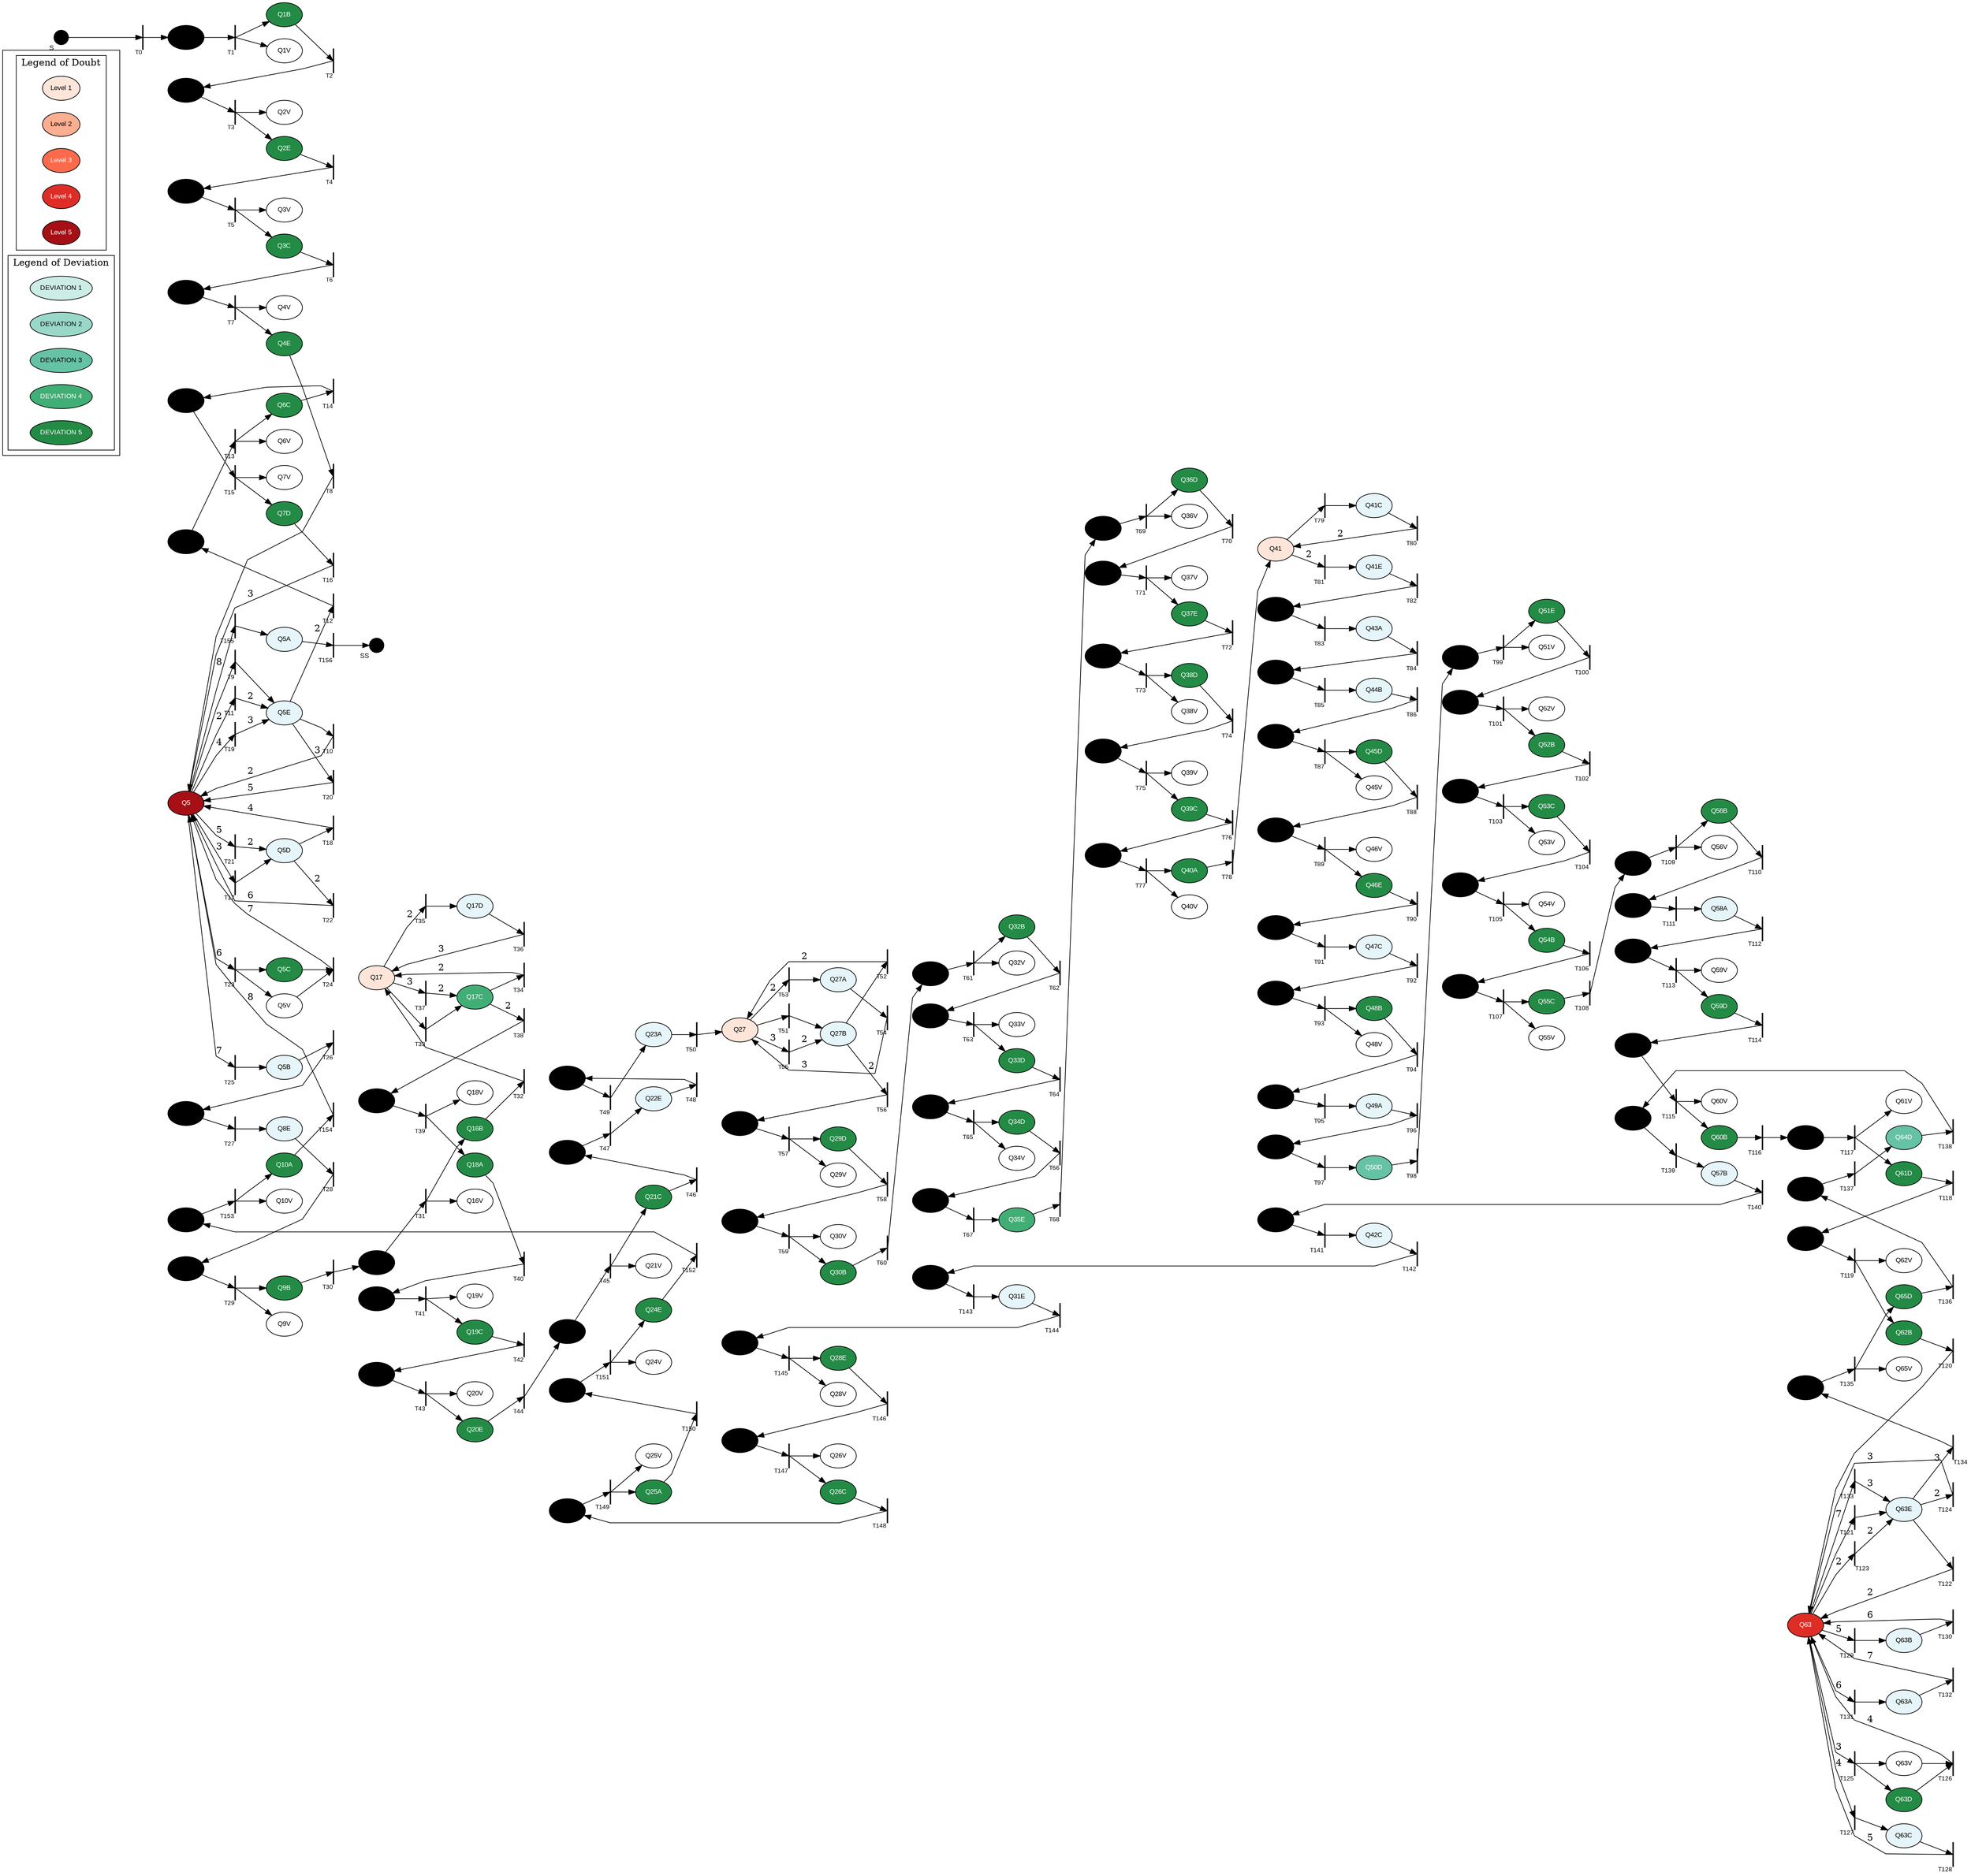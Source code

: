 digraph G { rankdir=LR; splines=polyline;
node[style=filled; fontsize=10; fontname=Arial; fontcolor=black; fillcolor=white; colorscheme=bugn9];
subgraph cluster_0{subgraph cluster_1{ label="Legend of Doubt"
"Level 1"[colorscheme=reds5; fillcolor=1;]
"Level 2"[colorscheme=reds5; fillcolor=2;]
"Level 3"[colorscheme=reds5; fillcolor=3; fontcolor=white;]
"Level 4"[colorscheme=reds5; fillcolor=4; fontcolor=white;]
"Level 5"[colorscheme=reds5; fillcolor=5; fontcolor=white;]
}
subgraph cluster_2{ label="Legend of Deviation"
"DEVIATION 1"[fillcolor=3;];
"DEVIATION 2"[fillcolor=4;];
"DEVIATION 3"[fillcolor=5;];
"DEVIATION 4"[fillcolor=6; fontcolor=white;];
"DEVIATION 5"[fillcolor=7; fontcolor=white;];
}}
"S"[fillcolor=black; shape=point; width=0.3; xlabel="S";];"Q1"[colorscheme="reds5"; fillcolor=0; ]; "Q1B"[fillcolor=7; fontcolor=white;]; "Q2"[colorscheme="reds5"; fillcolor=0; ]; "Q2E"[fillcolor=7; fontcolor=white;]; "Q3"[colorscheme="reds5"; fillcolor=0; ]; "Q3C"[fillcolor=7; fontcolor=white;]; "Q4"[colorscheme="reds5"; fillcolor=0; ]; "Q4E"[fillcolor=7; fontcolor=white;]; "Q5"[colorscheme="reds5"; fillcolor=5; fontcolor=white;]; "Q5E"[fillcolor=2; ]; "Q6"[colorscheme="reds5"; fillcolor=0; ]; "Q6C"[fillcolor=7; fontcolor=white;]; "Q7"[colorscheme="reds5"; fillcolor=0; ]; "Q7D"[fillcolor=7; fontcolor=white;]; "Q5D"[fillcolor=2; ]; "Q5C"[fillcolor=7; fontcolor=white;]; "Q5B"[fillcolor=2; ]; "Q8"[colorscheme="reds5"; fillcolor=0; ]; "Q8E"[fillcolor=2; ]; "Q9"[colorscheme="reds5"; fillcolor=0; ]; "Q9B"[fillcolor=7; fontcolor=white;]; "Q16"[colorscheme="reds5"; fillcolor=0; ]; "Q16B"[fillcolor=7; fontcolor=white;]; "Q17"[colorscheme="reds5"; fillcolor=1; ]; "Q17C"[fillcolor=6; fontcolor=white;]; "Q17D"[fillcolor=2; ]; "Q18"[colorscheme="reds5"; fillcolor=0; ]; "Q18A"[fillcolor=7; fontcolor=white;]; "Q19"[colorscheme="reds5"; fillcolor=0; ]; "Q19C"[fillcolor=7; fontcolor=white;]; "Q20"[colorscheme="reds5"; fillcolor=0; ]; "Q20E"[fillcolor=7; fontcolor=white;]; "Q21"[colorscheme="reds5"; fillcolor=0; ]; "Q21C"[fillcolor=7; fontcolor=white;]; "Q22"[colorscheme="reds5"; fillcolor=0; ]; "Q22E"[fillcolor=2; ]; "Q23"[colorscheme="reds5"; fillcolor=0; ]; "Q23A"[fillcolor=2; ]; "Q27"[colorscheme="reds5"; fillcolor=1; ]; "Q27B"[fillcolor=2; ]; "Q27A"[fillcolor=2; ]; "Q29"[colorscheme="reds5"; fillcolor=0; ]; "Q29D"[fillcolor=7; fontcolor=white;]; "Q30"[colorscheme="reds5"; fillcolor=0; ]; "Q30B"[fillcolor=7; fontcolor=white;]; "Q32"[colorscheme="reds5"; fillcolor=0; ]; "Q32B"[fillcolor=7; fontcolor=white;]; "Q33"[colorscheme="reds5"; fillcolor=0; ]; "Q33D"[fillcolor=7; fontcolor=white;]; "Q34"[colorscheme="reds5"; fillcolor=0; ]; "Q34D"[fillcolor=7; fontcolor=white;]; "Q35"[colorscheme="reds5"; fillcolor=0; ]; "Q35E"[fillcolor=6; fontcolor=white;]; "Q36"[colorscheme="reds5"; fillcolor=0; ]; "Q36D"[fillcolor=7; fontcolor=white;]; "Q37"[colorscheme="reds5"; fillcolor=0; ]; "Q37E"[fillcolor=7; fontcolor=white;]; "Q38"[colorscheme="reds5"; fillcolor=0; ]; "Q38D"[fillcolor=7; fontcolor=white;]; "Q39"[colorscheme="reds5"; fillcolor=0; ]; "Q39C"[fillcolor=7; fontcolor=white;]; "Q40"[colorscheme="reds5"; fillcolor=0; ]; "Q40A"[fillcolor=7; fontcolor=white;]; "Q41"[colorscheme="reds5"; fillcolor=1; ]; "Q41C"[fillcolor=2; ]; "Q41E"[fillcolor=2; ]; "Q43"[colorscheme="reds5"; fillcolor=0; ]; "Q43A"[fillcolor=2; ]; "Q44"[colorscheme="reds5"; fillcolor=0; ]; "Q44B"[fillcolor=2; ]; "Q45"[colorscheme="reds5"; fillcolor=0; ]; "Q45D"[fillcolor=7; fontcolor=white;]; "Q46"[colorscheme="reds5"; fillcolor=0; ]; "Q46E"[fillcolor=7; fontcolor=white;]; "Q47"[colorscheme="reds5"; fillcolor=0; ]; "Q47C"[fillcolor=2; ]; "Q48"[colorscheme="reds5"; fillcolor=0; ]; "Q48B"[fillcolor=7; fontcolor=white;]; "Q49"[colorscheme="reds5"; fillcolor=0; ]; "Q49A"[fillcolor=2; ]; "Q50"[colorscheme="reds5"; fillcolor=0; ]; "Q50D"[fillcolor=5; fontcolor=white;]; "Q51"[colorscheme="reds5"; fillcolor=0; ]; "Q51E"[fillcolor=7; fontcolor=white;]; "Q52"[colorscheme="reds5"; fillcolor=0; ]; "Q52B"[fillcolor=7; fontcolor=white;]; "Q53"[colorscheme="reds5"; fillcolor=0; ]; "Q53C"[fillcolor=7; fontcolor=white;]; "Q54"[colorscheme="reds5"; fillcolor=0; ]; "Q54B"[fillcolor=7; fontcolor=white;]; "Q55"[colorscheme="reds5"; fillcolor=0; ]; "Q55C"[fillcolor=7; fontcolor=white;]; "Q56"[colorscheme="reds5"; fillcolor=0; ]; "Q56B"[fillcolor=7; fontcolor=white;]; "Q58"[colorscheme="reds5"; fillcolor=0; ]; "Q58A"[fillcolor=2; ]; "Q59"[colorscheme="reds5"; fillcolor=0; ]; "Q59D"[fillcolor=7; fontcolor=white;]; "Q60"[colorscheme="reds5"; fillcolor=0; ]; "Q60B"[fillcolor=7; fontcolor=white;]; "Q61"[colorscheme="reds5"; fillcolor=0; ]; "Q61D"[fillcolor=7; fontcolor=white;]; "Q62"[colorscheme="reds5"; fillcolor=0; ]; "Q62B"[fillcolor=7; fontcolor=white;]; "Q63"[colorscheme="reds5"; fillcolor=4; fontcolor=white;]; "Q63E"[fillcolor=2; ]; "Q63D"[fillcolor=7; fontcolor=white;]; "Q63C"[fillcolor=2; ]; "Q63B"[fillcolor=2; ]; "Q63A"[fillcolor=2; ]; "Q65"[colorscheme="reds5"; fillcolor=0; ]; "Q65D"[fillcolor=7; fontcolor=white;]; "Q64"[colorscheme="reds5"; fillcolor=0; ]; "Q64D"[fillcolor=5; fontcolor=white;]; "Q57"[colorscheme="reds5"; fillcolor=0; ]; "Q57B"[fillcolor=2; ]; "Q42"[colorscheme="reds5"; fillcolor=0; ]; "Q42C"[fillcolor=2; ]; "Q31"[colorscheme="reds5"; fillcolor=0; ]; "Q31E"[fillcolor=2; ]; "Q28"[colorscheme="reds5"; fillcolor=0; ]; "Q28E"[fillcolor=7; fontcolor=white;]; "Q26"[colorscheme="reds5"; fillcolor=0; ]; "Q26C"[fillcolor=7; fontcolor=white;]; "Q25"[colorscheme="reds5"; fillcolor=0; ]; "Q25A"[fillcolor=7; fontcolor=white;]; "Q24"[colorscheme="reds5"; fillcolor=0; ]; "Q24E"[fillcolor=7; fontcolor=white;]; "Q10"[colorscheme="reds5"; fillcolor=0; ]; "Q10A"[fillcolor=7; fontcolor=white;]; "Q5A"[fillcolor=2; ]; "SS"[fillcolor=black; shape=point; width=0.3; xlabel="SS";];"T0"[fillcolor=black; shape=box; label=""; width=0.01; fontsize=9; xlabel="T0"]; "T1"[fillcolor=black; shape=box; label=""; width=0.01; fontsize=9; xlabel="T1"]; "T2"[fillcolor=black; shape=box; label=""; width=0.01; fontsize=9; xlabel="T2"]; "T3"[fillcolor=black; shape=box; label=""; width=0.01; fontsize=9; xlabel="T3"]; "T4"[fillcolor=black; shape=box; label=""; width=0.01; fontsize=9; xlabel="T4"]; "T5"[fillcolor=black; shape=box; label=""; width=0.01; fontsize=9; xlabel="T5"]; "T6"[fillcolor=black; shape=box; label=""; width=0.01; fontsize=9; xlabel="T6"]; "T7"[fillcolor=black; shape=box; label=""; width=0.01; fontsize=9; xlabel="T7"]; "T8"[fillcolor=black; shape=box; label=""; width=0.01; fontsize=9; xlabel="T8"]; "T9"[fillcolor=black; shape=box; label=""; width=0.01; fontsize=9; xlabel="T9"]; "T10"[fillcolor=black; shape=box; label=""; width=0.01; fontsize=9; xlabel="T10"]; "T11"[fillcolor=black; shape=box; label=""; width=0.01; fontsize=9; xlabel="T11"]; "T12"[fillcolor=black; shape=box; label=""; width=0.01; fontsize=9; xlabel="T12"]; "T13"[fillcolor=black; shape=box; label=""; width=0.01; fontsize=9; xlabel="T13"]; "T14"[fillcolor=black; shape=box; label=""; width=0.01; fontsize=9; xlabel="T14"]; "T15"[fillcolor=black; shape=box; label=""; width=0.01; fontsize=9; xlabel="T15"]; "T16"[fillcolor=black; shape=box; label=""; width=0.01; fontsize=9; xlabel="T16"]; "T17"[fillcolor=black; shape=box; label=""; width=0.01; fontsize=9; xlabel="T17"]; "T18"[fillcolor=black; shape=box; label=""; width=0.01; fontsize=9; xlabel="T18"]; "T19"[fillcolor=black; shape=box; label=""; width=0.01; fontsize=9; xlabel="T19"]; "T20"[fillcolor=black; shape=box; label=""; width=0.01; fontsize=9; xlabel="T20"]; "T21"[fillcolor=black; shape=box; label=""; width=0.01; fontsize=9; xlabel="T21"]; "T22"[fillcolor=black; shape=box; label=""; width=0.01; fontsize=9; xlabel="T22"]; "T23"[fillcolor=black; shape=box; label=""; width=0.01; fontsize=9; xlabel="T23"]; "T24"[fillcolor=black; shape=box; label=""; width=0.01; fontsize=9; xlabel="T24"]; "T25"[fillcolor=black; shape=box; label=""; width=0.01; fontsize=9; xlabel="T25"]; "T26"[fillcolor=black; shape=box; label=""; width=0.01; fontsize=9; xlabel="T26"]; "T27"[fillcolor=black; shape=box; label=""; width=0.01; fontsize=9; xlabel="T27"]; "T28"[fillcolor=black; shape=box; label=""; width=0.01; fontsize=9; xlabel="T28"]; "T29"[fillcolor=black; shape=box; label=""; width=0.01; fontsize=9; xlabel="T29"]; "T30"[fillcolor=black; shape=box; label=""; width=0.01; fontsize=9; xlabel="T30"]; "T31"[fillcolor=black; shape=box; label=""; width=0.01; fontsize=9; xlabel="T31"]; "T32"[fillcolor=black; shape=box; label=""; width=0.01; fontsize=9; xlabel="T32"]; "T33"[fillcolor=black; shape=box; label=""; width=0.01; fontsize=9; xlabel="T33"]; "T34"[fillcolor=black; shape=box; label=""; width=0.01; fontsize=9; xlabel="T34"]; "T35"[fillcolor=black; shape=box; label=""; width=0.01; fontsize=9; xlabel="T35"]; "T36"[fillcolor=black; shape=box; label=""; width=0.01; fontsize=9; xlabel="T36"]; "T37"[fillcolor=black; shape=box; label=""; width=0.01; fontsize=9; xlabel="T37"]; "T38"[fillcolor=black; shape=box; label=""; width=0.01; fontsize=9; xlabel="T38"]; "T39"[fillcolor=black; shape=box; label=""; width=0.01; fontsize=9; xlabel="T39"]; "T40"[fillcolor=black; shape=box; label=""; width=0.01; fontsize=9; xlabel="T40"]; "T41"[fillcolor=black; shape=box; label=""; width=0.01; fontsize=9; xlabel="T41"]; "T42"[fillcolor=black; shape=box; label=""; width=0.01; fontsize=9; xlabel="T42"]; "T43"[fillcolor=black; shape=box; label=""; width=0.01; fontsize=9; xlabel="T43"]; "T44"[fillcolor=black; shape=box; label=""; width=0.01; fontsize=9; xlabel="T44"]; "T45"[fillcolor=black; shape=box; label=""; width=0.01; fontsize=9; xlabel="T45"]; "T46"[fillcolor=black; shape=box; label=""; width=0.01; fontsize=9; xlabel="T46"]; "T47"[fillcolor=black; shape=box; label=""; width=0.01; fontsize=9; xlabel="T47"]; "T48"[fillcolor=black; shape=box; label=""; width=0.01; fontsize=9; xlabel="T48"]; "T49"[fillcolor=black; shape=box; label=""; width=0.01; fontsize=9; xlabel="T49"]; "T50"[fillcolor=black; shape=box; label=""; width=0.01; fontsize=9; xlabel="T50"]; "T51"[fillcolor=black; shape=box; label=""; width=0.01; fontsize=9; xlabel="T51"]; "T52"[fillcolor=black; shape=box; label=""; width=0.01; fontsize=9; xlabel="T52"]; "T53"[fillcolor=black; shape=box; label=""; width=0.01; fontsize=9; xlabel="T53"]; "T54"[fillcolor=black; shape=box; label=""; width=0.01; fontsize=9; xlabel="T54"]; "T55"[fillcolor=black; shape=box; label=""; width=0.01; fontsize=9; xlabel="T55"]; "T56"[fillcolor=black; shape=box; label=""; width=0.01; fontsize=9; xlabel="T56"]; "T57"[fillcolor=black; shape=box; label=""; width=0.01; fontsize=9; xlabel="T57"]; "T58"[fillcolor=black; shape=box; label=""; width=0.01; fontsize=9; xlabel="T58"]; "T59"[fillcolor=black; shape=box; label=""; width=0.01; fontsize=9; xlabel="T59"]; "T60"[fillcolor=black; shape=box; label=""; width=0.01; fontsize=9; xlabel="T60"]; "T61"[fillcolor=black; shape=box; label=""; width=0.01; fontsize=9; xlabel="T61"]; "T62"[fillcolor=black; shape=box; label=""; width=0.01; fontsize=9; xlabel="T62"]; "T63"[fillcolor=black; shape=box; label=""; width=0.01; fontsize=9; xlabel="T63"]; "T64"[fillcolor=black; shape=box; label=""; width=0.01; fontsize=9; xlabel="T64"]; "T65"[fillcolor=black; shape=box; label=""; width=0.01; fontsize=9; xlabel="T65"]; "T66"[fillcolor=black; shape=box; label=""; width=0.01; fontsize=9; xlabel="T66"]; "T67"[fillcolor=black; shape=box; label=""; width=0.01; fontsize=9; xlabel="T67"]; "T68"[fillcolor=black; shape=box; label=""; width=0.01; fontsize=9; xlabel="T68"]; "T69"[fillcolor=black; shape=box; label=""; width=0.01; fontsize=9; xlabel="T69"]; "T70"[fillcolor=black; shape=box; label=""; width=0.01; fontsize=9; xlabel="T70"]; "T71"[fillcolor=black; shape=box; label=""; width=0.01; fontsize=9; xlabel="T71"]; "T72"[fillcolor=black; shape=box; label=""; width=0.01; fontsize=9; xlabel="T72"]; "T73"[fillcolor=black; shape=box; label=""; width=0.01; fontsize=9; xlabel="T73"]; "T74"[fillcolor=black; shape=box; label=""; width=0.01; fontsize=9; xlabel="T74"]; "T75"[fillcolor=black; shape=box; label=""; width=0.01; fontsize=9; xlabel="T75"]; "T76"[fillcolor=black; shape=box; label=""; width=0.01; fontsize=9; xlabel="T76"]; "T77"[fillcolor=black; shape=box; label=""; width=0.01; fontsize=9; xlabel="T77"]; "T78"[fillcolor=black; shape=box; label=""; width=0.01; fontsize=9; xlabel="T78"]; "T79"[fillcolor=black; shape=box; label=""; width=0.01; fontsize=9; xlabel="T79"]; "T80"[fillcolor=black; shape=box; label=""; width=0.01; fontsize=9; xlabel="T80"]; "T81"[fillcolor=black; shape=box; label=""; width=0.01; fontsize=9; xlabel="T81"]; "T82"[fillcolor=black; shape=box; label=""; width=0.01; fontsize=9; xlabel="T82"]; "T83"[fillcolor=black; shape=box; label=""; width=0.01; fontsize=9; xlabel="T83"]; "T84"[fillcolor=black; shape=box; label=""; width=0.01; fontsize=9; xlabel="T84"]; "T85"[fillcolor=black; shape=box; label=""; width=0.01; fontsize=9; xlabel="T85"]; "T86"[fillcolor=black; shape=box; label=""; width=0.01; fontsize=9; xlabel="T86"]; "T87"[fillcolor=black; shape=box; label=""; width=0.01; fontsize=9; xlabel="T87"]; "T88"[fillcolor=black; shape=box; label=""; width=0.01; fontsize=9; xlabel="T88"]; "T89"[fillcolor=black; shape=box; label=""; width=0.01; fontsize=9; xlabel="T89"]; "T90"[fillcolor=black; shape=box; label=""; width=0.01; fontsize=9; xlabel="T90"]; "T91"[fillcolor=black; shape=box; label=""; width=0.01; fontsize=9; xlabel="T91"]; "T92"[fillcolor=black; shape=box; label=""; width=0.01; fontsize=9; xlabel="T92"]; "T93"[fillcolor=black; shape=box; label=""; width=0.01; fontsize=9; xlabel="T93"]; "T94"[fillcolor=black; shape=box; label=""; width=0.01; fontsize=9; xlabel="T94"]; "T95"[fillcolor=black; shape=box; label=""; width=0.01; fontsize=9; xlabel="T95"]; "T96"[fillcolor=black; shape=box; label=""; width=0.01; fontsize=9; xlabel="T96"]; "T97"[fillcolor=black; shape=box; label=""; width=0.01; fontsize=9; xlabel="T97"]; "T98"[fillcolor=black; shape=box; label=""; width=0.01; fontsize=9; xlabel="T98"]; "T99"[fillcolor=black; shape=box; label=""; width=0.01; fontsize=9; xlabel="T99"]; "T100"[fillcolor=black; shape=box; label=""; width=0.01; fontsize=9; xlabel="T100"]; "T101"[fillcolor=black; shape=box; label=""; width=0.01; fontsize=9; xlabel="T101"]; "T102"[fillcolor=black; shape=box; label=""; width=0.01; fontsize=9; xlabel="T102"]; "T103"[fillcolor=black; shape=box; label=""; width=0.01; fontsize=9; xlabel="T103"]; "T104"[fillcolor=black; shape=box; label=""; width=0.01; fontsize=9; xlabel="T104"]; "T105"[fillcolor=black; shape=box; label=""; width=0.01; fontsize=9; xlabel="T105"]; "T106"[fillcolor=black; shape=box; label=""; width=0.01; fontsize=9; xlabel="T106"]; "T107"[fillcolor=black; shape=box; label=""; width=0.01; fontsize=9; xlabel="T107"]; "T108"[fillcolor=black; shape=box; label=""; width=0.01; fontsize=9; xlabel="T108"]; "T109"[fillcolor=black; shape=box; label=""; width=0.01; fontsize=9; xlabel="T109"]; "T110"[fillcolor=black; shape=box; label=""; width=0.01; fontsize=9; xlabel="T110"]; "T111"[fillcolor=black; shape=box; label=""; width=0.01; fontsize=9; xlabel="T111"]; "T112"[fillcolor=black; shape=box; label=""; width=0.01; fontsize=9; xlabel="T112"]; "T113"[fillcolor=black; shape=box; label=""; width=0.01; fontsize=9; xlabel="T113"]; "T114"[fillcolor=black; shape=box; label=""; width=0.01; fontsize=9; xlabel="T114"]; "T115"[fillcolor=black; shape=box; label=""; width=0.01; fontsize=9; xlabel="T115"]; "T116"[fillcolor=black; shape=box; label=""; width=0.01; fontsize=9; xlabel="T116"]; "T117"[fillcolor=black; shape=box; label=""; width=0.01; fontsize=9; xlabel="T117"]; "T118"[fillcolor=black; shape=box; label=""; width=0.01; fontsize=9; xlabel="T118"]; "T119"[fillcolor=black; shape=box; label=""; width=0.01; fontsize=9; xlabel="T119"]; "T120"[fillcolor=black; shape=box; label=""; width=0.01; fontsize=9; xlabel="T120"]; "T121"[fillcolor=black; shape=box; label=""; width=0.01; fontsize=9; xlabel="T121"]; "T122"[fillcolor=black; shape=box; label=""; width=0.01; fontsize=9; xlabel="T122"]; "T123"[fillcolor=black; shape=box; label=""; width=0.01; fontsize=9; xlabel="T123"]; "T124"[fillcolor=black; shape=box; label=""; width=0.01; fontsize=9; xlabel="T124"]; "T125"[fillcolor=black; shape=box; label=""; width=0.01; fontsize=9; xlabel="T125"]; "T126"[fillcolor=black; shape=box; label=""; width=0.01; fontsize=9; xlabel="T126"]; "T127"[fillcolor=black; shape=box; label=""; width=0.01; fontsize=9; xlabel="T127"]; "T128"[fillcolor=black; shape=box; label=""; width=0.01; fontsize=9; xlabel="T128"]; "T129"[fillcolor=black; shape=box; label=""; width=0.01; fontsize=9; xlabel="T129"]; "T130"[fillcolor=black; shape=box; label=""; width=0.01; fontsize=9; xlabel="T130"]; "T131"[fillcolor=black; shape=box; label=""; width=0.01; fontsize=9; xlabel="T131"]; "T132"[fillcolor=black; shape=box; label=""; width=0.01; fontsize=9; xlabel="T132"]; "T133"[fillcolor=black; shape=box; label=""; width=0.01; fontsize=9; xlabel="T133"]; "T134"[fillcolor=black; shape=box; label=""; width=0.01; fontsize=9; xlabel="T134"]; "T135"[fillcolor=black; shape=box; label=""; width=0.01; fontsize=9; xlabel="T135"]; "T136"[fillcolor=black; shape=box; label=""; width=0.01; fontsize=9; xlabel="T136"]; "T137"[fillcolor=black; shape=box; label=""; width=0.01; fontsize=9; xlabel="T137"]; "T138"[fillcolor=black; shape=box; label=""; width=0.01; fontsize=9; xlabel="T138"]; "T139"[fillcolor=black; shape=box; label=""; width=0.01; fontsize=9; xlabel="T139"]; "T140"[fillcolor=black; shape=box; label=""; width=0.01; fontsize=9; xlabel="T140"]; "T141"[fillcolor=black; shape=box; label=""; width=0.01; fontsize=9; xlabel="T141"]; "T142"[fillcolor=black; shape=box; label=""; width=0.01; fontsize=9; xlabel="T142"]; "T143"[fillcolor=black; shape=box; label=""; width=0.01; fontsize=9; xlabel="T143"]; "T144"[fillcolor=black; shape=box; label=""; width=0.01; fontsize=9; xlabel="T144"]; "T145"[fillcolor=black; shape=box; label=""; width=0.01; fontsize=9; xlabel="T145"]; "T146"[fillcolor=black; shape=box; label=""; width=0.01; fontsize=9; xlabel="T146"]; "T147"[fillcolor=black; shape=box; label=""; width=0.01; fontsize=9; xlabel="T147"]; "T148"[fillcolor=black; shape=box; label=""; width=0.01; fontsize=9; xlabel="T148"]; "T149"[fillcolor=black; shape=box; label=""; width=0.01; fontsize=9; xlabel="T149"]; "T150"[fillcolor=black; shape=box; label=""; width=0.01; fontsize=9; xlabel="T150"]; "T151"[fillcolor=black; shape=box; label=""; width=0.01; fontsize=9; xlabel="T151"]; "T152"[fillcolor=black; shape=box; label=""; width=0.01; fontsize=9; xlabel="T152"]; "T153"[fillcolor=black; shape=box; label=""; width=0.01; fontsize=9; xlabel="T153"]; "T154"[fillcolor=black; shape=box; label=""; width=0.01; fontsize=9; xlabel="T154"]; "T155"[fillcolor=black; shape=box; label=""; width=0.01; fontsize=9; xlabel="T155"]; "T156"[fillcolor=black; shape=box; label=""; width=0.01; fontsize=9; xlabel="T156"]; {rank=same; "Q1"; "Q2"; "Q3"; "Q4"; "Q5"; "Q6"; "Q7"; "Q8"; "Q9"; "Q10"; }{rank=same; "Q16"; "Q17"; "Q18"; "Q19"; "Q20"; }{rank=same; "Q21"; "Q22"; "Q23"; "Q25"; "Q24"; }{rank=same; "Q27"; "Q29"; "Q30"; "Q28"; "Q26"; }{rank=same; "Q32"; "Q33"; "Q34"; "Q35"; "Q31"; }{rank=same; "Q36"; "Q37"; "Q38"; "Q39"; "Q40"; }{rank=same; "Q41"; "Q43"; "Q44"; "Q45"; "Q46"; "Q47"; "Q48"; "Q49"; "Q50"; "Q42"; }{rank=same; "Q51"; "Q52"; "Q53"; "Q54"; "Q55"; }{rank=same; "Q56"; "Q58"; "Q59"; "Q60"; "Q57"; }{rank=same; "Q61"; "Q62"; "Q63"; "Q65"; "Q64"; }"S"->"T0" "T0"->"Q1" "Q1"->"T1" "T1"->"Q1B" "T1"->"Q1V" "Q1B"->"T2" "T2"->"Q2" "Q2"->"T3" "T3"->"Q2E" "T3"->"Q2V" "Q2E"->"T4" "T4"->"Q3" "Q3"->"T5" "T5"->"Q3C" "T5"->"Q3V" "Q3C"->"T6" "T6"->"Q4" "Q4"->"T7" "T7"->"Q4E" "T7"->"Q4V" "Q4E"->"T8" "T8"->"Q5" "Q5"->"T9" "T9"->"Q5E" "Q5E"->"T10" "T10"->"Q5"[label="2";]; "Q5"->"T11"[label="2";]; "T11"->"Q5E"[label="2";]; "Q5E"->"T12"[label="2";]; "T12"->"Q6" "Q6"->"T13" "T13"->"Q6C" "T13"->"Q6V" "Q6C"->"T14" "T14"->"Q7" "Q7"->"T15" "T15"->"Q7D" "T15"->"Q7V" "Q7D"->"T16" "T16"->"Q5"[label="3";]; "Q5"->"T17"[label="3";]; "T17"->"Q5D" "Q5D"->"T18" "T18"->"Q5"[label="4";]; "Q5"->"T19"[label="4";]; "T19"->"Q5E"[label="3";]; "Q5E"->"T20"[label="3";]; "T20"->"Q5"[label="5";]; "Q5"->"T21"[label="5";]; "T21"->"Q5D"[label="2";]; "Q5D"->"T22"[label="2";]; "T22"->"Q5"[label="6";]; "Q5"->"T23"[label="6";]; "T23"->"Q5C" "T23"->"Q5V" "Q5C"->"T24" "Q5V"->"T24" "T24"->"Q5"[label="7";]; "Q5"->"T25"[label="7";]; "T25"->"Q5B" "Q5B"->"T26" "T26"->"Q8" "Q8"->"T27" "T27"->"Q8E" "Q8E"->"T28" "T28"->"Q9" "Q9"->"T29" "T29"->"Q9B" "T29"->"Q9V" "Q9B"->"T30" "T30"->"Q16" "Q16"->"T31" "T31"->"Q16B" "T31"->"Q16V" "Q16B"->"T32" "T32"->"Q17" "Q17"->"T33" "T33"->"Q17C" "Q17C"->"T34" "T34"->"Q17"[label="2";]; "Q17"->"T35"[label="2";]; "T35"->"Q17D" "Q17D"->"T36" "T36"->"Q17"[label="3";]; "Q17"->"T37"[label="3";]; "T37"->"Q17C"[label="2";]; "Q17C"->"T38"[label="2";]; "T38"->"Q18" "Q18"->"T39" "T39"->"Q18A" "T39"->"Q18V" "Q18A"->"T40" "T40"->"Q19" "Q19"->"T41" "T41"->"Q19C" "T41"->"Q19V" "Q19C"->"T42" "T42"->"Q20" "Q20"->"T43" "T43"->"Q20E" "T43"->"Q20V" "Q20E"->"T44" "T44"->"Q21" "Q21"->"T45" "T45"->"Q21C" "T45"->"Q21V" "Q21C"->"T46" "T46"->"Q22" "Q22"->"T47" "T47"->"Q22E" "Q22E"->"T48" "T48"->"Q23" "Q23"->"T49" "T49"->"Q23A" "Q23A"->"T50" "T50"->"Q27" "Q27"->"T51" "T51"->"Q27B" "Q27B"->"T52" "T52"->"Q27"[label="2";]; "Q27"->"T53"[label="2";]; "T53"->"Q27A" "Q27A"->"T54" "T54"->"Q27"[label="3";]; "Q27"->"T55"[label="3";]; "T55"->"Q27B"[label="2";]; "Q27B"->"T56"[label="2";]; "T56"->"Q29" "Q29"->"T57" "T57"->"Q29D" "T57"->"Q29V" "Q29D"->"T58" "T58"->"Q30" "Q30"->"T59" "T59"->"Q30B" "T59"->"Q30V" "Q30B"->"T60" "T60"->"Q32" "Q32"->"T61" "T61"->"Q32B" "T61"->"Q32V" "Q32B"->"T62" "T62"->"Q33" "Q33"->"T63" "T63"->"Q33D" "T63"->"Q33V" "Q33D"->"T64" "T64"->"Q34" "Q34"->"T65" "T65"->"Q34D" "T65"->"Q34V" "Q34D"->"T66" "T66"->"Q35" "Q35"->"T67" "T67"->"Q35E" "Q35E"->"T68" "T68"->"Q36" "Q36"->"T69" "T69"->"Q36D" "T69"->"Q36V" "Q36D"->"T70" "T70"->"Q37" "Q37"->"T71" "T71"->"Q37E" "T71"->"Q37V" "Q37E"->"T72" "T72"->"Q38" "Q38"->"T73" "T73"->"Q38D" "T73"->"Q38V" "Q38D"->"T74" "T74"->"Q39" "Q39"->"T75" "T75"->"Q39C" "T75"->"Q39V" "Q39C"->"T76" "T76"->"Q40" "Q40"->"T77" "T77"->"Q40A" "T77"->"Q40V" "Q40A"->"T78" "T78"->"Q41" "Q41"->"T79" "T79"->"Q41C" "Q41C"->"T80" "T80"->"Q41"[label="2";]; "Q41"->"T81"[label="2";]; "T81"->"Q41E" "Q41E"->"T82" "T82"->"Q43" "Q43"->"T83" "T83"->"Q43A" "Q43A"->"T84" "T84"->"Q44" "Q44"->"T85" "T85"->"Q44B" "Q44B"->"T86" "T86"->"Q45" "Q45"->"T87" "T87"->"Q45D" "T87"->"Q45V" "Q45D"->"T88" "T88"->"Q46" "Q46"->"T89" "T89"->"Q46E" "T89"->"Q46V" "Q46E"->"T90" "T90"->"Q47" "Q47"->"T91" "T91"->"Q47C" "Q47C"->"T92" "T92"->"Q48" "Q48"->"T93" "T93"->"Q48B" "T93"->"Q48V" "Q48B"->"T94" "T94"->"Q49" "Q49"->"T95" "T95"->"Q49A" "Q49A"->"T96" "T96"->"Q50" "Q50"->"T97" "T97"->"Q50D" "Q50D"->"T98" "T98"->"Q51" "Q51"->"T99" "T99"->"Q51E" "T99"->"Q51V" "Q51E"->"T100" "T100"->"Q52" "Q52"->"T101" "T101"->"Q52B" "T101"->"Q52V" "Q52B"->"T102" "T102"->"Q53" "Q53"->"T103" "T103"->"Q53C" "T103"->"Q53V" "Q53C"->"T104" "T104"->"Q54" "Q54"->"T105" "T105"->"Q54B" "T105"->"Q54V" "Q54B"->"T106" "T106"->"Q55" "Q55"->"T107" "T107"->"Q55C" "T107"->"Q55V" "Q55C"->"T108" "T108"->"Q56" "Q56"->"T109" "T109"->"Q56B" "T109"->"Q56V" "Q56B"->"T110" "T110"->"Q58" "Q58"->"T111" "T111"->"Q58A" "Q58A"->"T112" "T112"->"Q59" "Q59"->"T113" "T113"->"Q59D" "T113"->"Q59V" "Q59D"->"T114" "T114"->"Q60" "Q60"->"T115" "T115"->"Q60B" "T115"->"Q60V" "Q60B"->"T116" "T116"->"Q61" "Q61"->"T117" "T117"->"Q61D" "T117"->"Q61V" "Q61D"->"T118" "T118"->"Q62" "Q62"->"T119" "T119"->"Q62B" "T119"->"Q62V" "Q62B"->"T120" "T120"->"Q63" "Q63"->"T121" "T121"->"Q63E" "Q63E"->"T122" "T122"->"Q63"[label="2";]; "Q63"->"T123"[label="2";]; "T123"->"Q63E"[label="2";]; "Q63E"->"T124"[label="2";]; "T124"->"Q63"[label="3";]; "Q63"->"T125"[label="3";]; "T125"->"Q63D" "T125"->"Q63V" "Q63D"->"T126" "Q63V"->"T126" "T126"->"Q63"[label="4";]; "Q63"->"T127"[label="4";]; "T127"->"Q63C" "Q63C"->"T128" "T128"->"Q63"[label="5";]; "Q63"->"T129"[label="5";]; "T129"->"Q63B" "Q63B"->"T130" "T130"->"Q63"[label="6";]; "Q63"->"T131"[label="6";]; "T131"->"Q63A" "Q63A"->"T132" "T132"->"Q63"[label="7";]; "Q63"->"T133"[label="7";]; "T133"->"Q63E"[label="3";]; "Q63E"->"T134"[label="3";]; "T134"->"Q65" "Q65"->"T135" "T135"->"Q65D" "T135"->"Q65V" "Q65D"->"T136" "T136"->"Q64" "Q64"->"T137" "T137"->"Q64D" "Q64D"->"T138" "T138"->"Q57" "Q57"->"T139" "T139"->"Q57B" "Q57B"->"T140" "T140"->"Q42" "Q42"->"T141" "T141"->"Q42C" "Q42C"->"T142" "T142"->"Q31" "Q31"->"T143" "T143"->"Q31E" "Q31E"->"T144" "T144"->"Q28" "Q28"->"T145" "T145"->"Q28E" "T145"->"Q28V" "Q28E"->"T146" "T146"->"Q26" "Q26"->"T147" "T147"->"Q26C" "T147"->"Q26V" "Q26C"->"T148" "T148"->"Q25" "Q25"->"T149" "T149"->"Q25A" "T149"->"Q25V" "Q25A"->"T150" "T150"->"Q24" "Q24"->"T151" "T151"->"Q24E" "T151"->"Q24V" "Q24E"->"T152" "T152"->"Q10" "Q10"->"T153" "T153"->"Q10A" "T153"->"Q10V" "Q10A"->"T154" "T154"->"Q5"[label="8";]; "Q5"->"T155"[label="8";]; "T155"->"Q5A" "Q5A"->"T156" "T156"->"SS" }